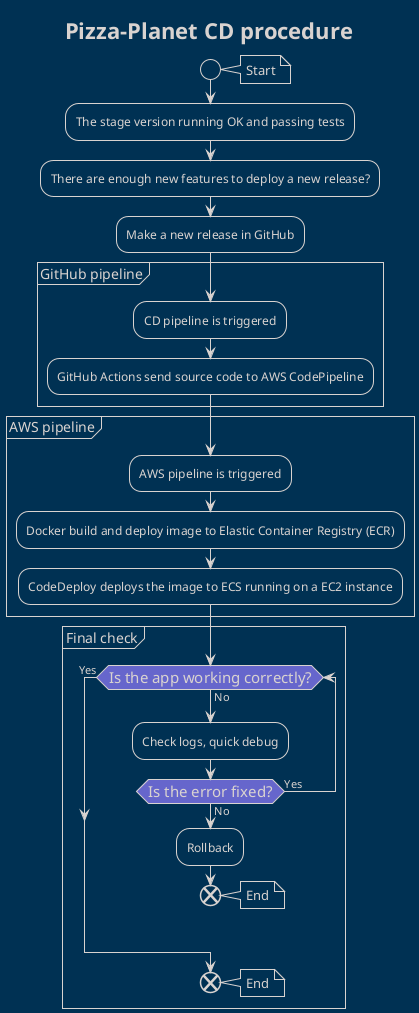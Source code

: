 @startuml CD_procedure
!theme blueprint
skinparam defaultFontName Arial

<style>
activityDiagram {
    diamond {
        BackgroundColor #6666cc
        FontSize 15
    }
}
</style>

start
note right: Start
    :The stage version running OK and passing tests;
    :There are enough new features to deploy a new release?;
    :Make a new release in GitHub;
    group GitHub pipeline
        :CD pipeline is triggered;
        :GitHub Actions send source code to AWS CodePipeline;
    end group
    group AWS pipeline
        :AWS pipeline is triggered;
        :Docker build and deploy image to Elastic Container Registry (ECR);
        :CodeDeploy deploys the image to ECS running on a EC2 instance;
    end group
    group Final check
        while(Is the app working correctly?) is (No)
            :Check logs, quick debug;
            if(Is the error fixed?) then (No)
                :Rollback;
                end
                note right: End
            else (Yes)

            endif
        endwhile(Yes)        
        end
        note right: End


title Pizza-Planet CD procedure
@enduml

